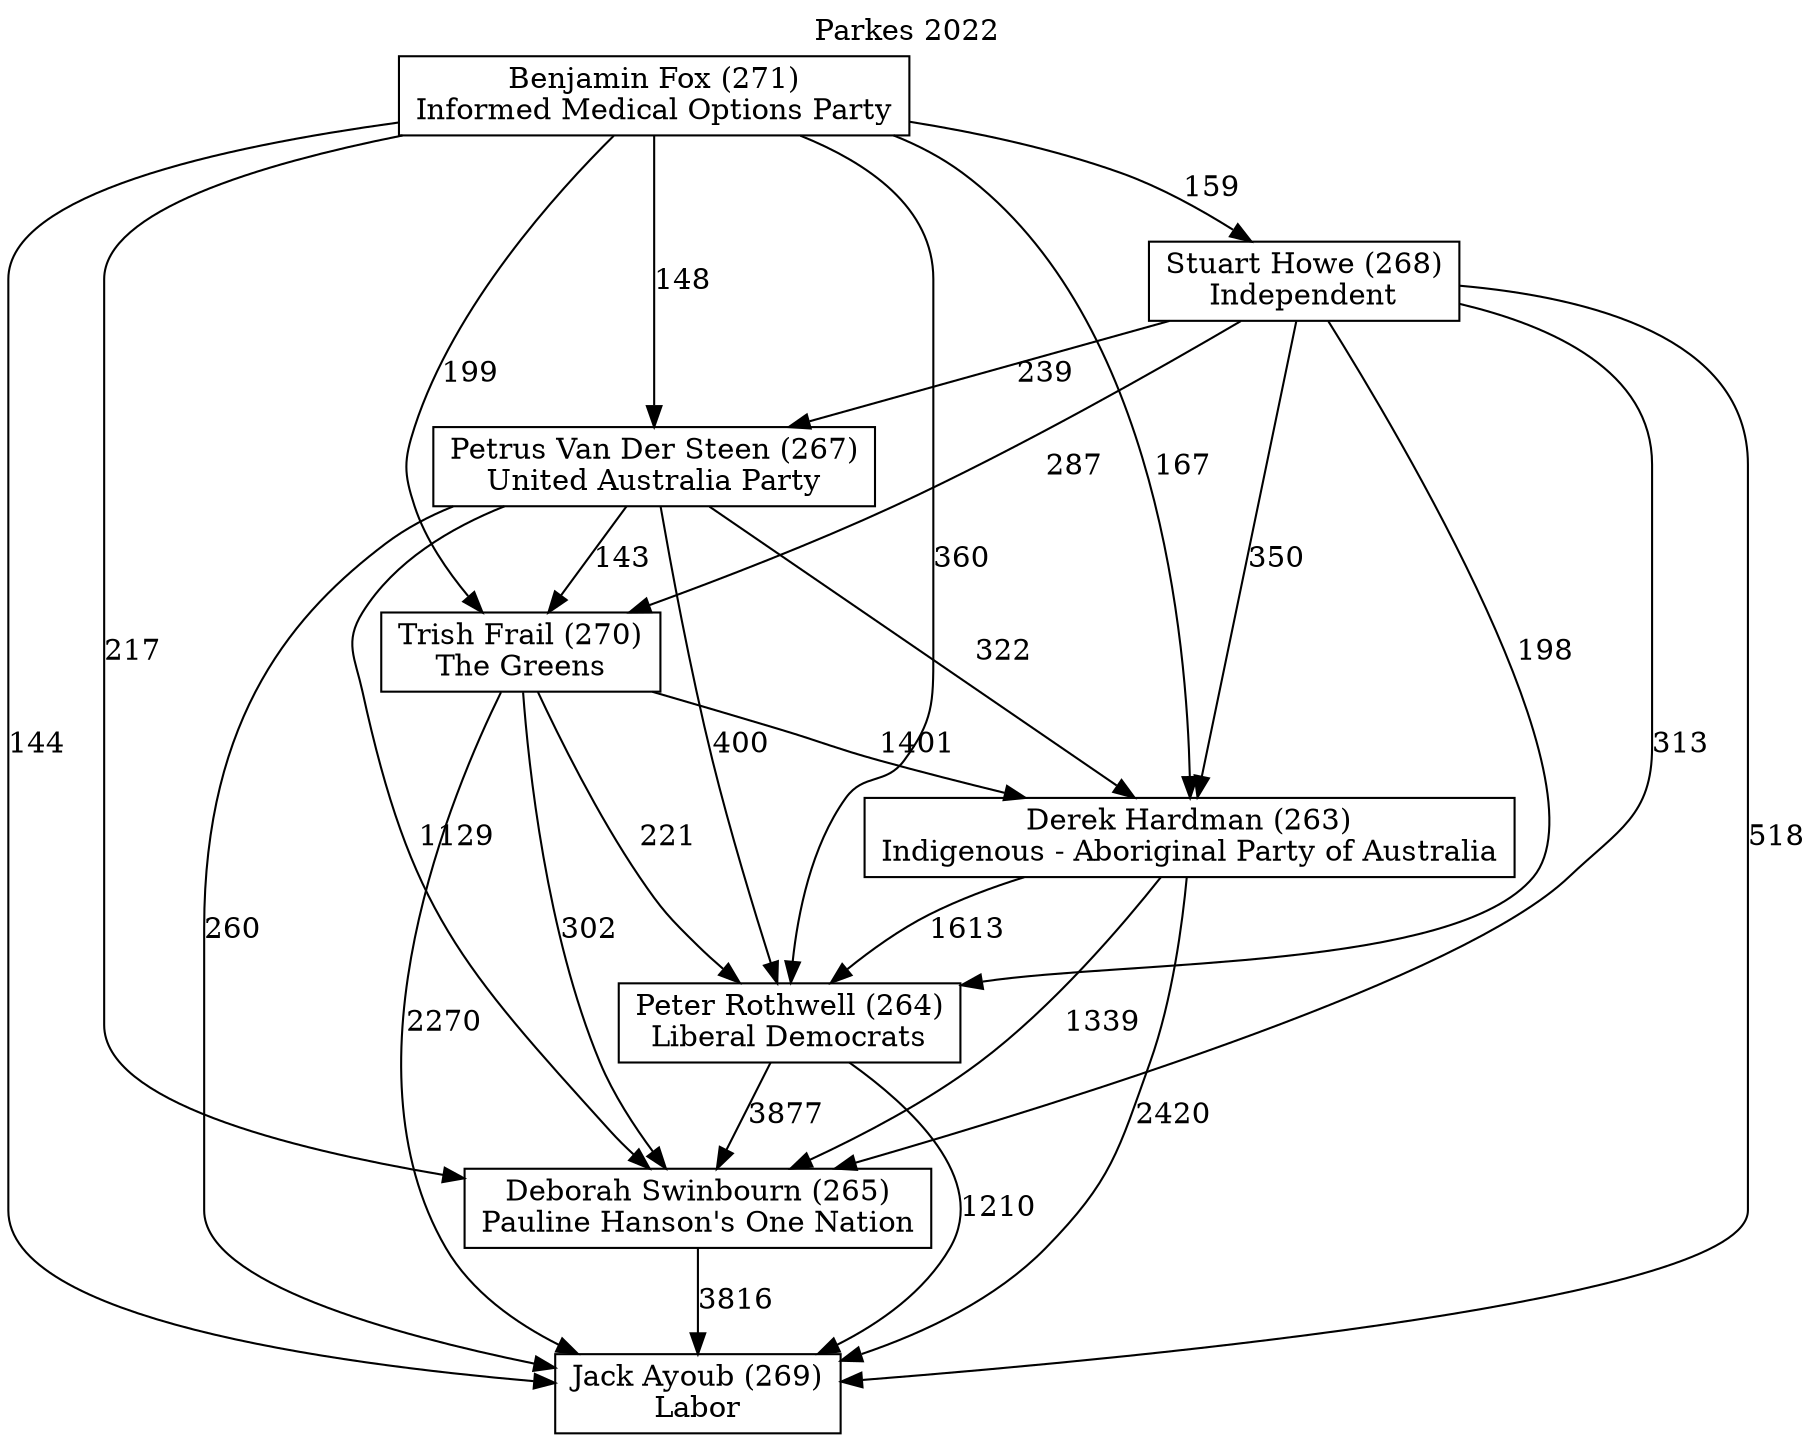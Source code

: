// House preference flow
digraph "Jack Ayoub (269)_Parkes_2022" {
	graph [label="Parkes 2022" labelloc=t mclimit=10]
	node [shape=box]
	"Benjamin Fox (271)" [label="Benjamin Fox (271)
Informed Medical Options Party"]
	"Trish Frail (270)" [label="Trish Frail (270)
The Greens"]
	"Deborah Swinbourn (265)" [label="Deborah Swinbourn (265)
Pauline Hanson's One Nation"]
	"Peter Rothwell (264)" [label="Peter Rothwell (264)
Liberal Democrats"]
	"Stuart Howe (268)" [label="Stuart Howe (268)
Independent"]
	"Petrus Van Der Steen (267)" [label="Petrus Van Der Steen (267)
United Australia Party"]
	"Jack Ayoub (269)" [label="Jack Ayoub (269)
Labor"]
	"Derek Hardman (263)" [label="Derek Hardman (263)
Indigenous - Aboriginal Party of Australia"]
	"Benjamin Fox (271)" -> "Petrus Van Der Steen (267)" [label=148]
	"Benjamin Fox (271)" -> "Peter Rothwell (264)" [label=360]
	"Trish Frail (270)" -> "Derek Hardman (263)" [label=1401]
	"Benjamin Fox (271)" -> "Derek Hardman (263)" [label=167]
	"Peter Rothwell (264)" -> "Jack Ayoub (269)" [label=1210]
	"Petrus Van Der Steen (267)" -> "Trish Frail (270)" [label=143]
	"Petrus Van Der Steen (267)" -> "Peter Rothwell (264)" [label=400]
	"Deborah Swinbourn (265)" -> "Jack Ayoub (269)" [label=3816]
	"Benjamin Fox (271)" -> "Jack Ayoub (269)" [label=144]
	"Stuart Howe (268)" -> "Jack Ayoub (269)" [label=518]
	"Stuart Howe (268)" -> "Deborah Swinbourn (265)" [label=313]
	"Derek Hardman (263)" -> "Peter Rothwell (264)" [label=1613]
	"Benjamin Fox (271)" -> "Trish Frail (270)" [label=199]
	"Petrus Van Der Steen (267)" -> "Jack Ayoub (269)" [label=260]
	"Derek Hardman (263)" -> "Jack Ayoub (269)" [label=2420]
	"Stuart Howe (268)" -> "Trish Frail (270)" [label=287]
	"Trish Frail (270)" -> "Jack Ayoub (269)" [label=2270]
	"Petrus Van Der Steen (267)" -> "Deborah Swinbourn (265)" [label=1129]
	"Petrus Van Der Steen (267)" -> "Derek Hardman (263)" [label=322]
	"Trish Frail (270)" -> "Peter Rothwell (264)" [label=221]
	"Benjamin Fox (271)" -> "Deborah Swinbourn (265)" [label=217]
	"Stuart Howe (268)" -> "Peter Rothwell (264)" [label=198]
	"Peter Rothwell (264)" -> "Deborah Swinbourn (265)" [label=3877]
	"Stuart Howe (268)" -> "Petrus Van Der Steen (267)" [label=239]
	"Derek Hardman (263)" -> "Deborah Swinbourn (265)" [label=1339]
	"Benjamin Fox (271)" -> "Stuart Howe (268)" [label=159]
	"Trish Frail (270)" -> "Deborah Swinbourn (265)" [label=302]
	"Stuart Howe (268)" -> "Derek Hardman (263)" [label=350]
}
